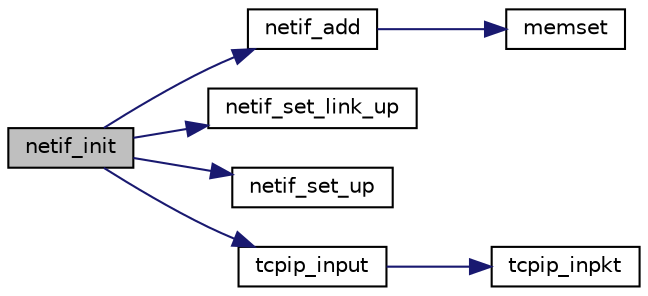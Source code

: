 digraph "netif_init"
{
 // LATEX_PDF_SIZE
  edge [fontname="Helvetica",fontsize="10",labelfontname="Helvetica",labelfontsize="10"];
  node [fontname="Helvetica",fontsize="10",shape=record];
  rankdir="LR";
  Node1 [label="netif_init",height=0.2,width=0.4,color="black", fillcolor="grey75", style="filled", fontcolor="black",tooltip=" "];
  Node1 -> Node2 [color="midnightblue",fontsize="10",style="solid",fontname="Helvetica"];
  Node2 [label="netif_add",height=0.2,width=0.4,color="black", fillcolor="white", style="filled",URL="$group__netif.html#ga66970b5877dd6b0cae906bfa78d0cb4c",tooltip=" "];
  Node2 -> Node3 [color="midnightblue",fontsize="10",style="solid",fontname="Helvetica"];
  Node3 [label="memset",height=0.2,width=0.4,color="black", fillcolor="white", style="filled",URL="$string_8h.html#ace4b911463887af5e748326323e99a23",tooltip=" "];
  Node1 -> Node4 [color="midnightblue",fontsize="10",style="solid",fontname="Helvetica"];
  Node4 [label="netif_set_link_up",height=0.2,width=0.4,color="black", fillcolor="white", style="filled",URL="$group__netif.html#gae0d2975f189277990e9d5276fdd9e9ea",tooltip=" "];
  Node1 -> Node5 [color="midnightblue",fontsize="10",style="solid",fontname="Helvetica"];
  Node5 [label="netif_set_up",height=0.2,width=0.4,color="black", fillcolor="white", style="filled",URL="$group__netif.html#gaf19693be401a265a52d2a56c65753121",tooltip=" "];
  Node1 -> Node6 [color="midnightblue",fontsize="10",style="solid",fontname="Helvetica"];
  Node6 [label="tcpip_input",height=0.2,width=0.4,color="black", fillcolor="white", style="filled",URL="$tcpip_8h.html#ae510f195171bed8499ae94e264a92717",tooltip=" "];
  Node6 -> Node7 [color="midnightblue",fontsize="10",style="solid",fontname="Helvetica"];
  Node7 [label="tcpip_inpkt",height=0.2,width=0.4,color="black", fillcolor="white", style="filled",URL="$tcpip_8c.html#a93043b3c66dbe4a15a60299c6199d102",tooltip=" "];
}
